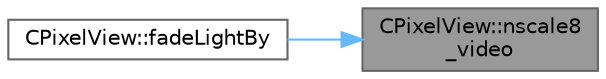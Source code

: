 digraph "CPixelView::nscale8_video"
{
 // LATEX_PDF_SIZE
  bgcolor="transparent";
  edge [fontname=Helvetica,fontsize=10,labelfontname=Helvetica,labelfontsize=10];
  node [fontname=Helvetica,fontsize=10,shape=box,height=0.2,width=0.4];
  rankdir="RL";
  Node1 [id="Node000001",label="CPixelView::nscale8\l_video",height=0.2,width=0.4,color="gray40", fillcolor="grey60", style="filled", fontcolor="black",tooltip="Scale every LED by the given scale."];
  Node1 -> Node2 [id="edge1_Node000001_Node000002",dir="back",color="steelblue1",style="solid",tooltip=" "];
  Node2 [id="Node000002",label="CPixelView::fadeLightBy",height=0.2,width=0.4,color="grey40", fillcolor="white", style="filled",URL="$de/d64/group___pixel_set.html#aca9c2da68cd161255f4c8a7f6cf0aab7",tooltip="Fade every LED down by the given scale."];
}
